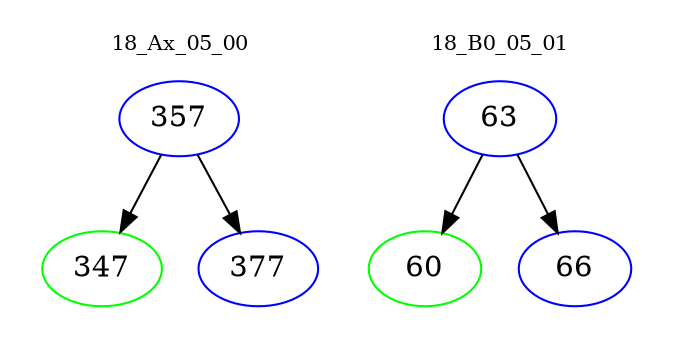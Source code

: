 digraph{
subgraph cluster_0 {
color = white
label = "18_Ax_05_00";
fontsize=10;
T0_357 [label="357", color="blue"]
T0_357 -> T0_347 [color="black"]
T0_347 [label="347", color="green"]
T0_357 -> T0_377 [color="black"]
T0_377 [label="377", color="blue"]
}
subgraph cluster_1 {
color = white
label = "18_B0_05_01";
fontsize=10;
T1_63 [label="63", color="blue"]
T1_63 -> T1_60 [color="black"]
T1_60 [label="60", color="green"]
T1_63 -> T1_66 [color="black"]
T1_66 [label="66", color="blue"]
}
}
